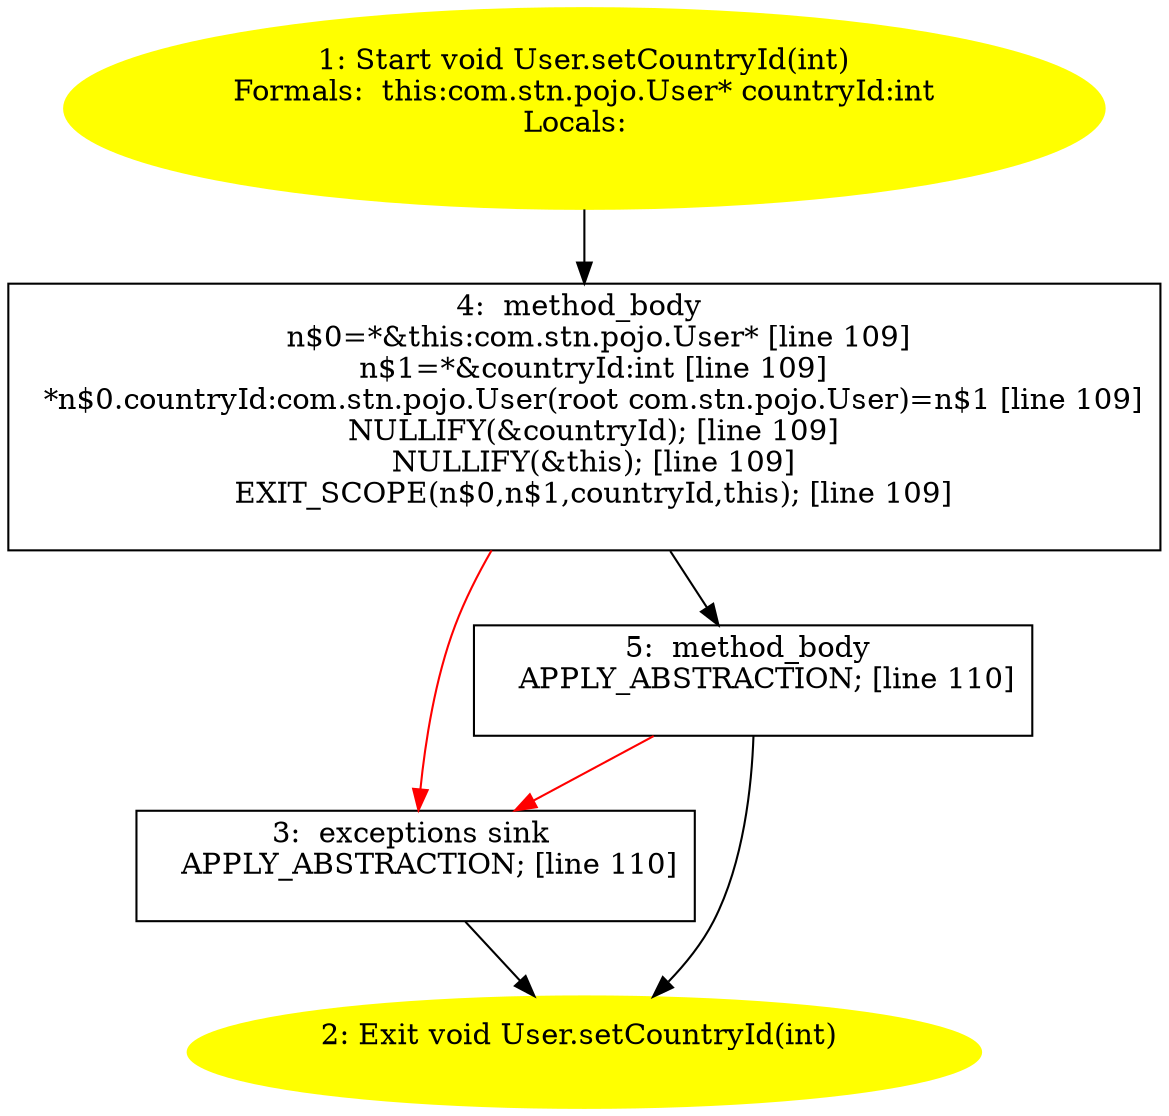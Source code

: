 /* @generated */
digraph cfg {
"com.stn.pojo.User.setCountryId(int):void.2589266bf092f2eb0f48abe3ca9175dc_1" [label="1: Start void User.setCountryId(int)\nFormals:  this:com.stn.pojo.User* countryId:int\nLocals:  \n  " color=yellow style=filled]
	

	 "com.stn.pojo.User.setCountryId(int):void.2589266bf092f2eb0f48abe3ca9175dc_1" -> "com.stn.pojo.User.setCountryId(int):void.2589266bf092f2eb0f48abe3ca9175dc_4" ;
"com.stn.pojo.User.setCountryId(int):void.2589266bf092f2eb0f48abe3ca9175dc_2" [label="2: Exit void User.setCountryId(int) \n  " color=yellow style=filled]
	

"com.stn.pojo.User.setCountryId(int):void.2589266bf092f2eb0f48abe3ca9175dc_3" [label="3:  exceptions sink \n   APPLY_ABSTRACTION; [line 110]\n " shape="box"]
	

	 "com.stn.pojo.User.setCountryId(int):void.2589266bf092f2eb0f48abe3ca9175dc_3" -> "com.stn.pojo.User.setCountryId(int):void.2589266bf092f2eb0f48abe3ca9175dc_2" ;
"com.stn.pojo.User.setCountryId(int):void.2589266bf092f2eb0f48abe3ca9175dc_4" [label="4:  method_body \n   n$0=*&this:com.stn.pojo.User* [line 109]\n  n$1=*&countryId:int [line 109]\n  *n$0.countryId:com.stn.pojo.User(root com.stn.pojo.User)=n$1 [line 109]\n  NULLIFY(&countryId); [line 109]\n  NULLIFY(&this); [line 109]\n  EXIT_SCOPE(n$0,n$1,countryId,this); [line 109]\n " shape="box"]
	

	 "com.stn.pojo.User.setCountryId(int):void.2589266bf092f2eb0f48abe3ca9175dc_4" -> "com.stn.pojo.User.setCountryId(int):void.2589266bf092f2eb0f48abe3ca9175dc_5" ;
	 "com.stn.pojo.User.setCountryId(int):void.2589266bf092f2eb0f48abe3ca9175dc_4" -> "com.stn.pojo.User.setCountryId(int):void.2589266bf092f2eb0f48abe3ca9175dc_3" [color="red" ];
"com.stn.pojo.User.setCountryId(int):void.2589266bf092f2eb0f48abe3ca9175dc_5" [label="5:  method_body \n   APPLY_ABSTRACTION; [line 110]\n " shape="box"]
	

	 "com.stn.pojo.User.setCountryId(int):void.2589266bf092f2eb0f48abe3ca9175dc_5" -> "com.stn.pojo.User.setCountryId(int):void.2589266bf092f2eb0f48abe3ca9175dc_2" ;
	 "com.stn.pojo.User.setCountryId(int):void.2589266bf092f2eb0f48abe3ca9175dc_5" -> "com.stn.pojo.User.setCountryId(int):void.2589266bf092f2eb0f48abe3ca9175dc_3" [color="red" ];
}
